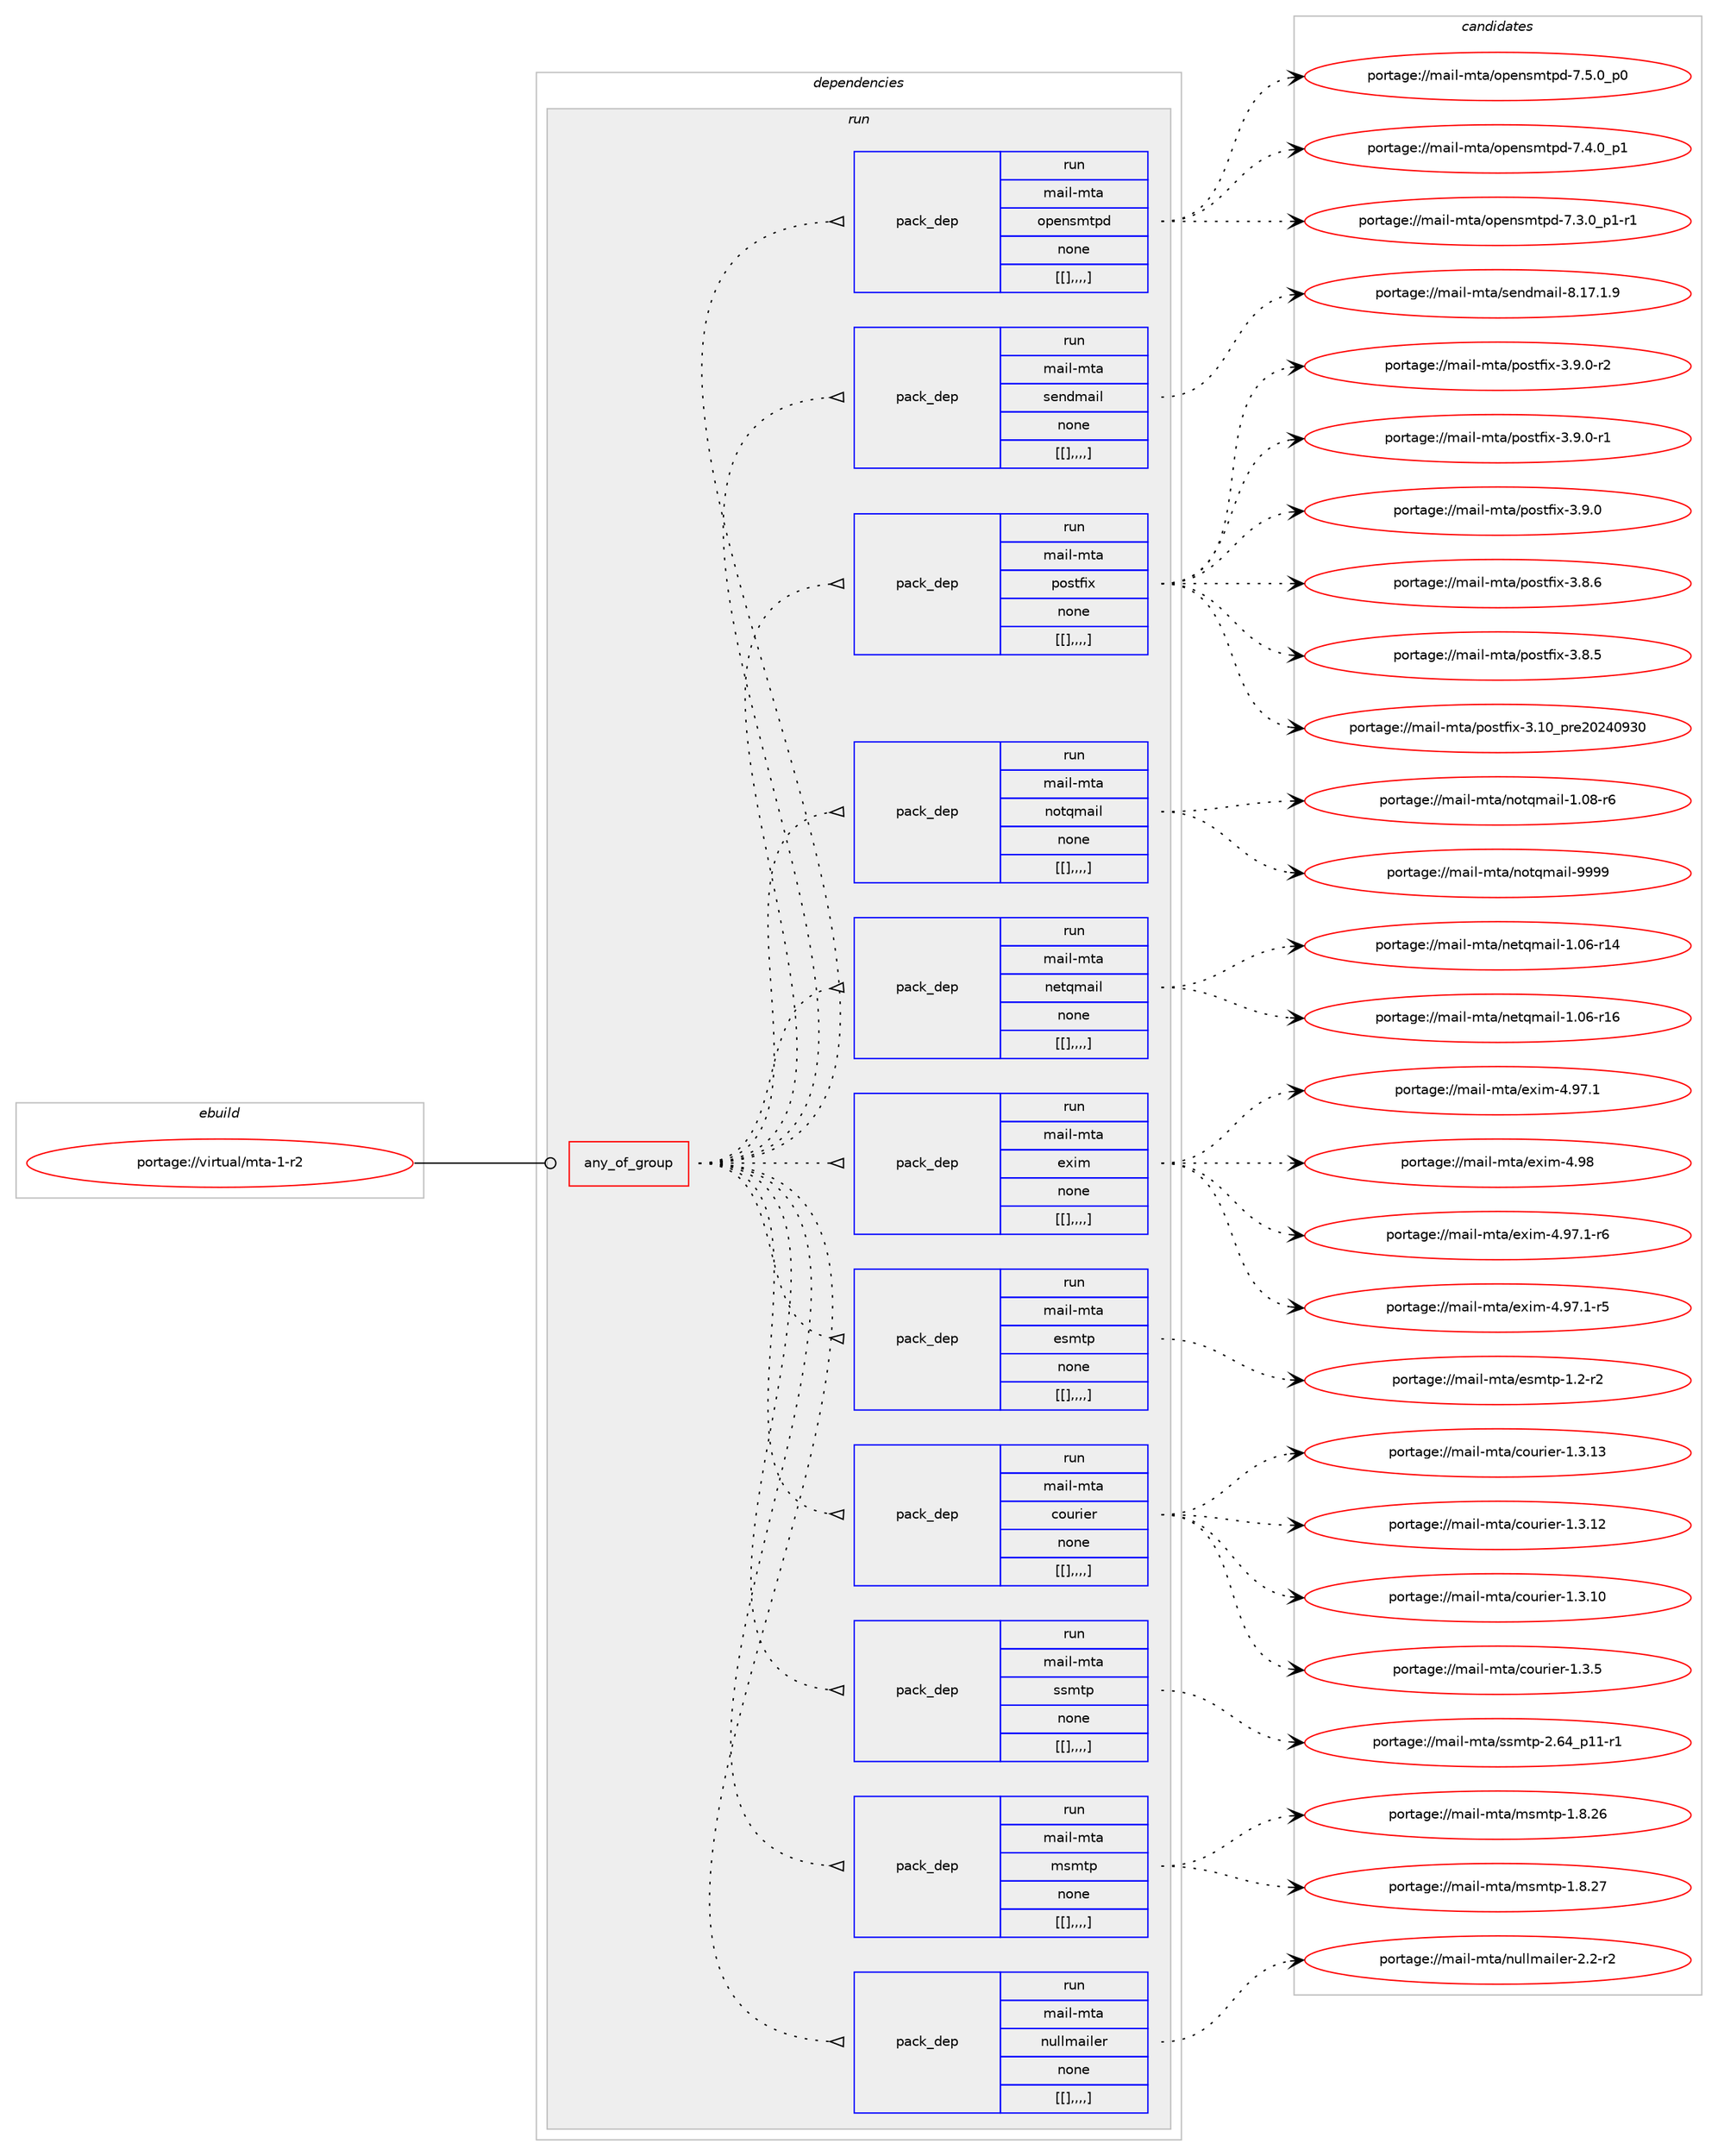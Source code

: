 digraph prolog {

# *************
# Graph options
# *************

newrank=true;
concentrate=true;
compound=true;
graph [rankdir=LR,fontname=Helvetica,fontsize=10,ranksep=1.5];#, ranksep=2.5, nodesep=0.2];
edge  [arrowhead=vee];
node  [fontname=Helvetica,fontsize=10];

# **********
# The ebuild
# **********

subgraph cluster_leftcol {
color=gray;
label=<<i>ebuild</i>>;
id [label="portage://virtual/mta-1-r2", color=red, width=4, href="../virtual/mta-1-r2.svg"];
}

# ****************
# The dependencies
# ****************

subgraph cluster_midcol {
color=gray;
label=<<i>dependencies</i>>;
subgraph cluster_compile {
fillcolor="#eeeeee";
style=filled;
label=<<i>compile</i>>;
}
subgraph cluster_compileandrun {
fillcolor="#eeeeee";
style=filled;
label=<<i>compile and run</i>>;
}
subgraph cluster_run {
fillcolor="#eeeeee";
style=filled;
label=<<i>run</i>>;
subgraph any70 {
dependency11771 [label=<<TABLE BORDER="0" CELLBORDER="1" CELLSPACING="0" CELLPADDING="4"><TR><TD CELLPADDING="10">any_of_group</TD></TR></TABLE>>, shape=none, color=red];subgraph pack7736 {
dependency11772 [label=<<TABLE BORDER="0" CELLBORDER="1" CELLSPACING="0" CELLPADDING="4" WIDTH="220"><TR><TD ROWSPAN="6" CELLPADDING="30">pack_dep</TD></TR><TR><TD WIDTH="110">run</TD></TR><TR><TD>mail-mta</TD></TR><TR><TD>nullmailer</TD></TR><TR><TD>none</TD></TR><TR><TD>[[],,,,]</TD></TR></TABLE>>, shape=none, color=blue];
}
dependency11771:e -> dependency11772:w [weight=20,style="dotted",arrowhead="oinv"];
subgraph pack7737 {
dependency11773 [label=<<TABLE BORDER="0" CELLBORDER="1" CELLSPACING="0" CELLPADDING="4" WIDTH="220"><TR><TD ROWSPAN="6" CELLPADDING="30">pack_dep</TD></TR><TR><TD WIDTH="110">run</TD></TR><TR><TD>mail-mta</TD></TR><TR><TD>msmtp</TD></TR><TR><TD>none</TD></TR><TR><TD>[[],,,,]</TD></TR></TABLE>>, shape=none, color=blue];
}
dependency11771:e -> dependency11773:w [weight=20,style="dotted",arrowhead="oinv"];
subgraph pack7738 {
dependency11774 [label=<<TABLE BORDER="0" CELLBORDER="1" CELLSPACING="0" CELLPADDING="4" WIDTH="220"><TR><TD ROWSPAN="6" CELLPADDING="30">pack_dep</TD></TR><TR><TD WIDTH="110">run</TD></TR><TR><TD>mail-mta</TD></TR><TR><TD>ssmtp</TD></TR><TR><TD>none</TD></TR><TR><TD>[[],,,,]</TD></TR></TABLE>>, shape=none, color=blue];
}
dependency11771:e -> dependency11774:w [weight=20,style="dotted",arrowhead="oinv"];
subgraph pack7739 {
dependency11775 [label=<<TABLE BORDER="0" CELLBORDER="1" CELLSPACING="0" CELLPADDING="4" WIDTH="220"><TR><TD ROWSPAN="6" CELLPADDING="30">pack_dep</TD></TR><TR><TD WIDTH="110">run</TD></TR><TR><TD>mail-mta</TD></TR><TR><TD>courier</TD></TR><TR><TD>none</TD></TR><TR><TD>[[],,,,]</TD></TR></TABLE>>, shape=none, color=blue];
}
dependency11771:e -> dependency11775:w [weight=20,style="dotted",arrowhead="oinv"];
subgraph pack7740 {
dependency11776 [label=<<TABLE BORDER="0" CELLBORDER="1" CELLSPACING="0" CELLPADDING="4" WIDTH="220"><TR><TD ROWSPAN="6" CELLPADDING="30">pack_dep</TD></TR><TR><TD WIDTH="110">run</TD></TR><TR><TD>mail-mta</TD></TR><TR><TD>esmtp</TD></TR><TR><TD>none</TD></TR><TR><TD>[[],,,,]</TD></TR></TABLE>>, shape=none, color=blue];
}
dependency11771:e -> dependency11776:w [weight=20,style="dotted",arrowhead="oinv"];
subgraph pack7741 {
dependency11777 [label=<<TABLE BORDER="0" CELLBORDER="1" CELLSPACING="0" CELLPADDING="4" WIDTH="220"><TR><TD ROWSPAN="6" CELLPADDING="30">pack_dep</TD></TR><TR><TD WIDTH="110">run</TD></TR><TR><TD>mail-mta</TD></TR><TR><TD>exim</TD></TR><TR><TD>none</TD></TR><TR><TD>[[],,,,]</TD></TR></TABLE>>, shape=none, color=blue];
}
dependency11771:e -> dependency11777:w [weight=20,style="dotted",arrowhead="oinv"];
subgraph pack7742 {
dependency11778 [label=<<TABLE BORDER="0" CELLBORDER="1" CELLSPACING="0" CELLPADDING="4" WIDTH="220"><TR><TD ROWSPAN="6" CELLPADDING="30">pack_dep</TD></TR><TR><TD WIDTH="110">run</TD></TR><TR><TD>mail-mta</TD></TR><TR><TD>netqmail</TD></TR><TR><TD>none</TD></TR><TR><TD>[[],,,,]</TD></TR></TABLE>>, shape=none, color=blue];
}
dependency11771:e -> dependency11778:w [weight=20,style="dotted",arrowhead="oinv"];
subgraph pack7743 {
dependency11779 [label=<<TABLE BORDER="0" CELLBORDER="1" CELLSPACING="0" CELLPADDING="4" WIDTH="220"><TR><TD ROWSPAN="6" CELLPADDING="30">pack_dep</TD></TR><TR><TD WIDTH="110">run</TD></TR><TR><TD>mail-mta</TD></TR><TR><TD>notqmail</TD></TR><TR><TD>none</TD></TR><TR><TD>[[],,,,]</TD></TR></TABLE>>, shape=none, color=blue];
}
dependency11771:e -> dependency11779:w [weight=20,style="dotted",arrowhead="oinv"];
subgraph pack7744 {
dependency11780 [label=<<TABLE BORDER="0" CELLBORDER="1" CELLSPACING="0" CELLPADDING="4" WIDTH="220"><TR><TD ROWSPAN="6" CELLPADDING="30">pack_dep</TD></TR><TR><TD WIDTH="110">run</TD></TR><TR><TD>mail-mta</TD></TR><TR><TD>postfix</TD></TR><TR><TD>none</TD></TR><TR><TD>[[],,,,]</TD></TR></TABLE>>, shape=none, color=blue];
}
dependency11771:e -> dependency11780:w [weight=20,style="dotted",arrowhead="oinv"];
subgraph pack7745 {
dependency11781 [label=<<TABLE BORDER="0" CELLBORDER="1" CELLSPACING="0" CELLPADDING="4" WIDTH="220"><TR><TD ROWSPAN="6" CELLPADDING="30">pack_dep</TD></TR><TR><TD WIDTH="110">run</TD></TR><TR><TD>mail-mta</TD></TR><TR><TD>sendmail</TD></TR><TR><TD>none</TD></TR><TR><TD>[[],,,,]</TD></TR></TABLE>>, shape=none, color=blue];
}
dependency11771:e -> dependency11781:w [weight=20,style="dotted",arrowhead="oinv"];
subgraph pack7746 {
dependency11782 [label=<<TABLE BORDER="0" CELLBORDER="1" CELLSPACING="0" CELLPADDING="4" WIDTH="220"><TR><TD ROWSPAN="6" CELLPADDING="30">pack_dep</TD></TR><TR><TD WIDTH="110">run</TD></TR><TR><TD>mail-mta</TD></TR><TR><TD>opensmtpd</TD></TR><TR><TD>none</TD></TR><TR><TD>[[],,,,]</TD></TR></TABLE>>, shape=none, color=blue];
}
dependency11771:e -> dependency11782:w [weight=20,style="dotted",arrowhead="oinv"];
}
id:e -> dependency11771:w [weight=20,style="solid",arrowhead="odot"];
}
}

# **************
# The candidates
# **************

subgraph cluster_choices {
rank=same;
color=gray;
label=<<i>candidates</i>>;

subgraph choice7736 {
color=black;
nodesep=1;
choice1099710510845109116974711011710810810997105108101114455046504511450 [label="portage://mail-mta/nullmailer-2.2-r2", color=red, width=4,href="../mail-mta/nullmailer-2.2-r2.svg"];
dependency11772:e -> choice1099710510845109116974711011710810810997105108101114455046504511450:w [style=dotted,weight="100"];
}
subgraph choice7737 {
color=black;
nodesep=1;
choice1099710510845109116974710911510911611245494656465055 [label="portage://mail-mta/msmtp-1.8.27", color=red, width=4,href="../mail-mta/msmtp-1.8.27.svg"];
choice1099710510845109116974710911510911611245494656465054 [label="portage://mail-mta/msmtp-1.8.26", color=red, width=4,href="../mail-mta/msmtp-1.8.26.svg"];
dependency11773:e -> choice1099710510845109116974710911510911611245494656465055:w [style=dotted,weight="100"];
dependency11773:e -> choice1099710510845109116974710911510911611245494656465054:w [style=dotted,weight="100"];
}
subgraph choice7738 {
color=black;
nodesep=1;
choice1099710510845109116974711511510911611245504654529511249494511449 [label="portage://mail-mta/ssmtp-2.64_p11-r1", color=red, width=4,href="../mail-mta/ssmtp-2.64_p11-r1.svg"];
dependency11774:e -> choice1099710510845109116974711511510911611245504654529511249494511449:w [style=dotted,weight="100"];
}
subgraph choice7739 {
color=black;
nodesep=1;
choice109971051084510911697479911111711410510111445494651464951 [label="portage://mail-mta/courier-1.3.13", color=red, width=4,href="../mail-mta/courier-1.3.13.svg"];
choice109971051084510911697479911111711410510111445494651464950 [label="portage://mail-mta/courier-1.3.12", color=red, width=4,href="../mail-mta/courier-1.3.12.svg"];
choice109971051084510911697479911111711410510111445494651464948 [label="portage://mail-mta/courier-1.3.10", color=red, width=4,href="../mail-mta/courier-1.3.10.svg"];
choice1099710510845109116974799111117114105101114454946514653 [label="portage://mail-mta/courier-1.3.5", color=red, width=4,href="../mail-mta/courier-1.3.5.svg"];
dependency11775:e -> choice109971051084510911697479911111711410510111445494651464951:w [style=dotted,weight="100"];
dependency11775:e -> choice109971051084510911697479911111711410510111445494651464950:w [style=dotted,weight="100"];
dependency11775:e -> choice109971051084510911697479911111711410510111445494651464948:w [style=dotted,weight="100"];
dependency11775:e -> choice1099710510845109116974799111117114105101114454946514653:w [style=dotted,weight="100"];
}
subgraph choice7740 {
color=black;
nodesep=1;
choice10997105108451091169747101115109116112454946504511450 [label="portage://mail-mta/esmtp-1.2-r2", color=red, width=4,href="../mail-mta/esmtp-1.2-r2.svg"];
dependency11776:e -> choice10997105108451091169747101115109116112454946504511450:w [style=dotted,weight="100"];
}
subgraph choice7741 {
color=black;
nodesep=1;
choice109971051084510911697471011201051094552465756 [label="portage://mail-mta/exim-4.98", color=red, width=4,href="../mail-mta/exim-4.98.svg"];
choice10997105108451091169747101120105109455246575546494511454 [label="portage://mail-mta/exim-4.97.1-r6", color=red, width=4,href="../mail-mta/exim-4.97.1-r6.svg"];
choice10997105108451091169747101120105109455246575546494511453 [label="portage://mail-mta/exim-4.97.1-r5", color=red, width=4,href="../mail-mta/exim-4.97.1-r5.svg"];
choice1099710510845109116974710112010510945524657554649 [label="portage://mail-mta/exim-4.97.1", color=red, width=4,href="../mail-mta/exim-4.97.1.svg"];
dependency11777:e -> choice109971051084510911697471011201051094552465756:w [style=dotted,weight="100"];
dependency11777:e -> choice10997105108451091169747101120105109455246575546494511454:w [style=dotted,weight="100"];
dependency11777:e -> choice10997105108451091169747101120105109455246575546494511453:w [style=dotted,weight="100"];
dependency11777:e -> choice1099710510845109116974710112010510945524657554649:w [style=dotted,weight="100"];
}
subgraph choice7742 {
color=black;
nodesep=1;
choice10997105108451091169747110101116113109971051084549464854451144954 [label="portage://mail-mta/netqmail-1.06-r16", color=red, width=4,href="../mail-mta/netqmail-1.06-r16.svg"];
choice10997105108451091169747110101116113109971051084549464854451144952 [label="portage://mail-mta/netqmail-1.06-r14", color=red, width=4,href="../mail-mta/netqmail-1.06-r14.svg"];
dependency11778:e -> choice10997105108451091169747110101116113109971051084549464854451144954:w [style=dotted,weight="100"];
dependency11778:e -> choice10997105108451091169747110101116113109971051084549464854451144952:w [style=dotted,weight="100"];
}
subgraph choice7743 {
color=black;
nodesep=1;
choice10997105108451091169747110111116113109971051084557575757 [label="portage://mail-mta/notqmail-9999", color=red, width=4,href="../mail-mta/notqmail-9999.svg"];
choice109971051084510911697471101111161131099710510845494648564511454 [label="portage://mail-mta/notqmail-1.08-r6", color=red, width=4,href="../mail-mta/notqmail-1.08-r6.svg"];
dependency11779:e -> choice10997105108451091169747110111116113109971051084557575757:w [style=dotted,weight="100"];
dependency11779:e -> choice109971051084510911697471101111161131099710510845494648564511454:w [style=dotted,weight="100"];
}
subgraph choice7744 {
color=black;
nodesep=1;
choice109971051084510911697471121111151161021051204551464948951121141015048505248575148 [label="portage://mail-mta/postfix-3.10_pre20240930", color=red, width=4,href="../mail-mta/postfix-3.10_pre20240930.svg"];
choice109971051084510911697471121111151161021051204551465746484511450 [label="portage://mail-mta/postfix-3.9.0-r2", color=red, width=4,href="../mail-mta/postfix-3.9.0-r2.svg"];
choice109971051084510911697471121111151161021051204551465746484511449 [label="portage://mail-mta/postfix-3.9.0-r1", color=red, width=4,href="../mail-mta/postfix-3.9.0-r1.svg"];
choice10997105108451091169747112111115116102105120455146574648 [label="portage://mail-mta/postfix-3.9.0", color=red, width=4,href="../mail-mta/postfix-3.9.0.svg"];
choice10997105108451091169747112111115116102105120455146564654 [label="portage://mail-mta/postfix-3.8.6", color=red, width=4,href="../mail-mta/postfix-3.8.6.svg"];
choice10997105108451091169747112111115116102105120455146564653 [label="portage://mail-mta/postfix-3.8.5", color=red, width=4,href="../mail-mta/postfix-3.8.5.svg"];
dependency11780:e -> choice109971051084510911697471121111151161021051204551464948951121141015048505248575148:w [style=dotted,weight="100"];
dependency11780:e -> choice109971051084510911697471121111151161021051204551465746484511450:w [style=dotted,weight="100"];
dependency11780:e -> choice109971051084510911697471121111151161021051204551465746484511449:w [style=dotted,weight="100"];
dependency11780:e -> choice10997105108451091169747112111115116102105120455146574648:w [style=dotted,weight="100"];
dependency11780:e -> choice10997105108451091169747112111115116102105120455146564654:w [style=dotted,weight="100"];
dependency11780:e -> choice10997105108451091169747112111115116102105120455146564653:w [style=dotted,weight="100"];
}
subgraph choice7745 {
color=black;
nodesep=1;
choice1099710510845109116974711510111010010997105108455646495546494657 [label="portage://mail-mta/sendmail-8.17.1.9", color=red, width=4,href="../mail-mta/sendmail-8.17.1.9.svg"];
dependency11781:e -> choice1099710510845109116974711510111010010997105108455646495546494657:w [style=dotted,weight="100"];
}
subgraph choice7746 {
color=black;
nodesep=1;
choice109971051084510911697471111121011101151091161121004555465346489511248 [label="portage://mail-mta/opensmtpd-7.5.0_p0", color=red, width=4,href="../mail-mta/opensmtpd-7.5.0_p0.svg"];
choice109971051084510911697471111121011101151091161121004555465246489511249 [label="portage://mail-mta/opensmtpd-7.4.0_p1", color=red, width=4,href="../mail-mta/opensmtpd-7.4.0_p1.svg"];
choice1099710510845109116974711111210111011510911611210045554651464895112494511449 [label="portage://mail-mta/opensmtpd-7.3.0_p1-r1", color=red, width=4,href="../mail-mta/opensmtpd-7.3.0_p1-r1.svg"];
dependency11782:e -> choice109971051084510911697471111121011101151091161121004555465346489511248:w [style=dotted,weight="100"];
dependency11782:e -> choice109971051084510911697471111121011101151091161121004555465246489511249:w [style=dotted,weight="100"];
dependency11782:e -> choice1099710510845109116974711111210111011510911611210045554651464895112494511449:w [style=dotted,weight="100"];
}
}

}
